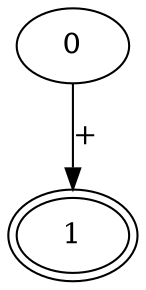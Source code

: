 digraph  {
1 [is_final=True, is_start=False, label=1, peripheries=2];
0 [is_final=False, is_start=True, label=0, peripheries=1];
0 -> 1  [key=0, label="+"];
}
